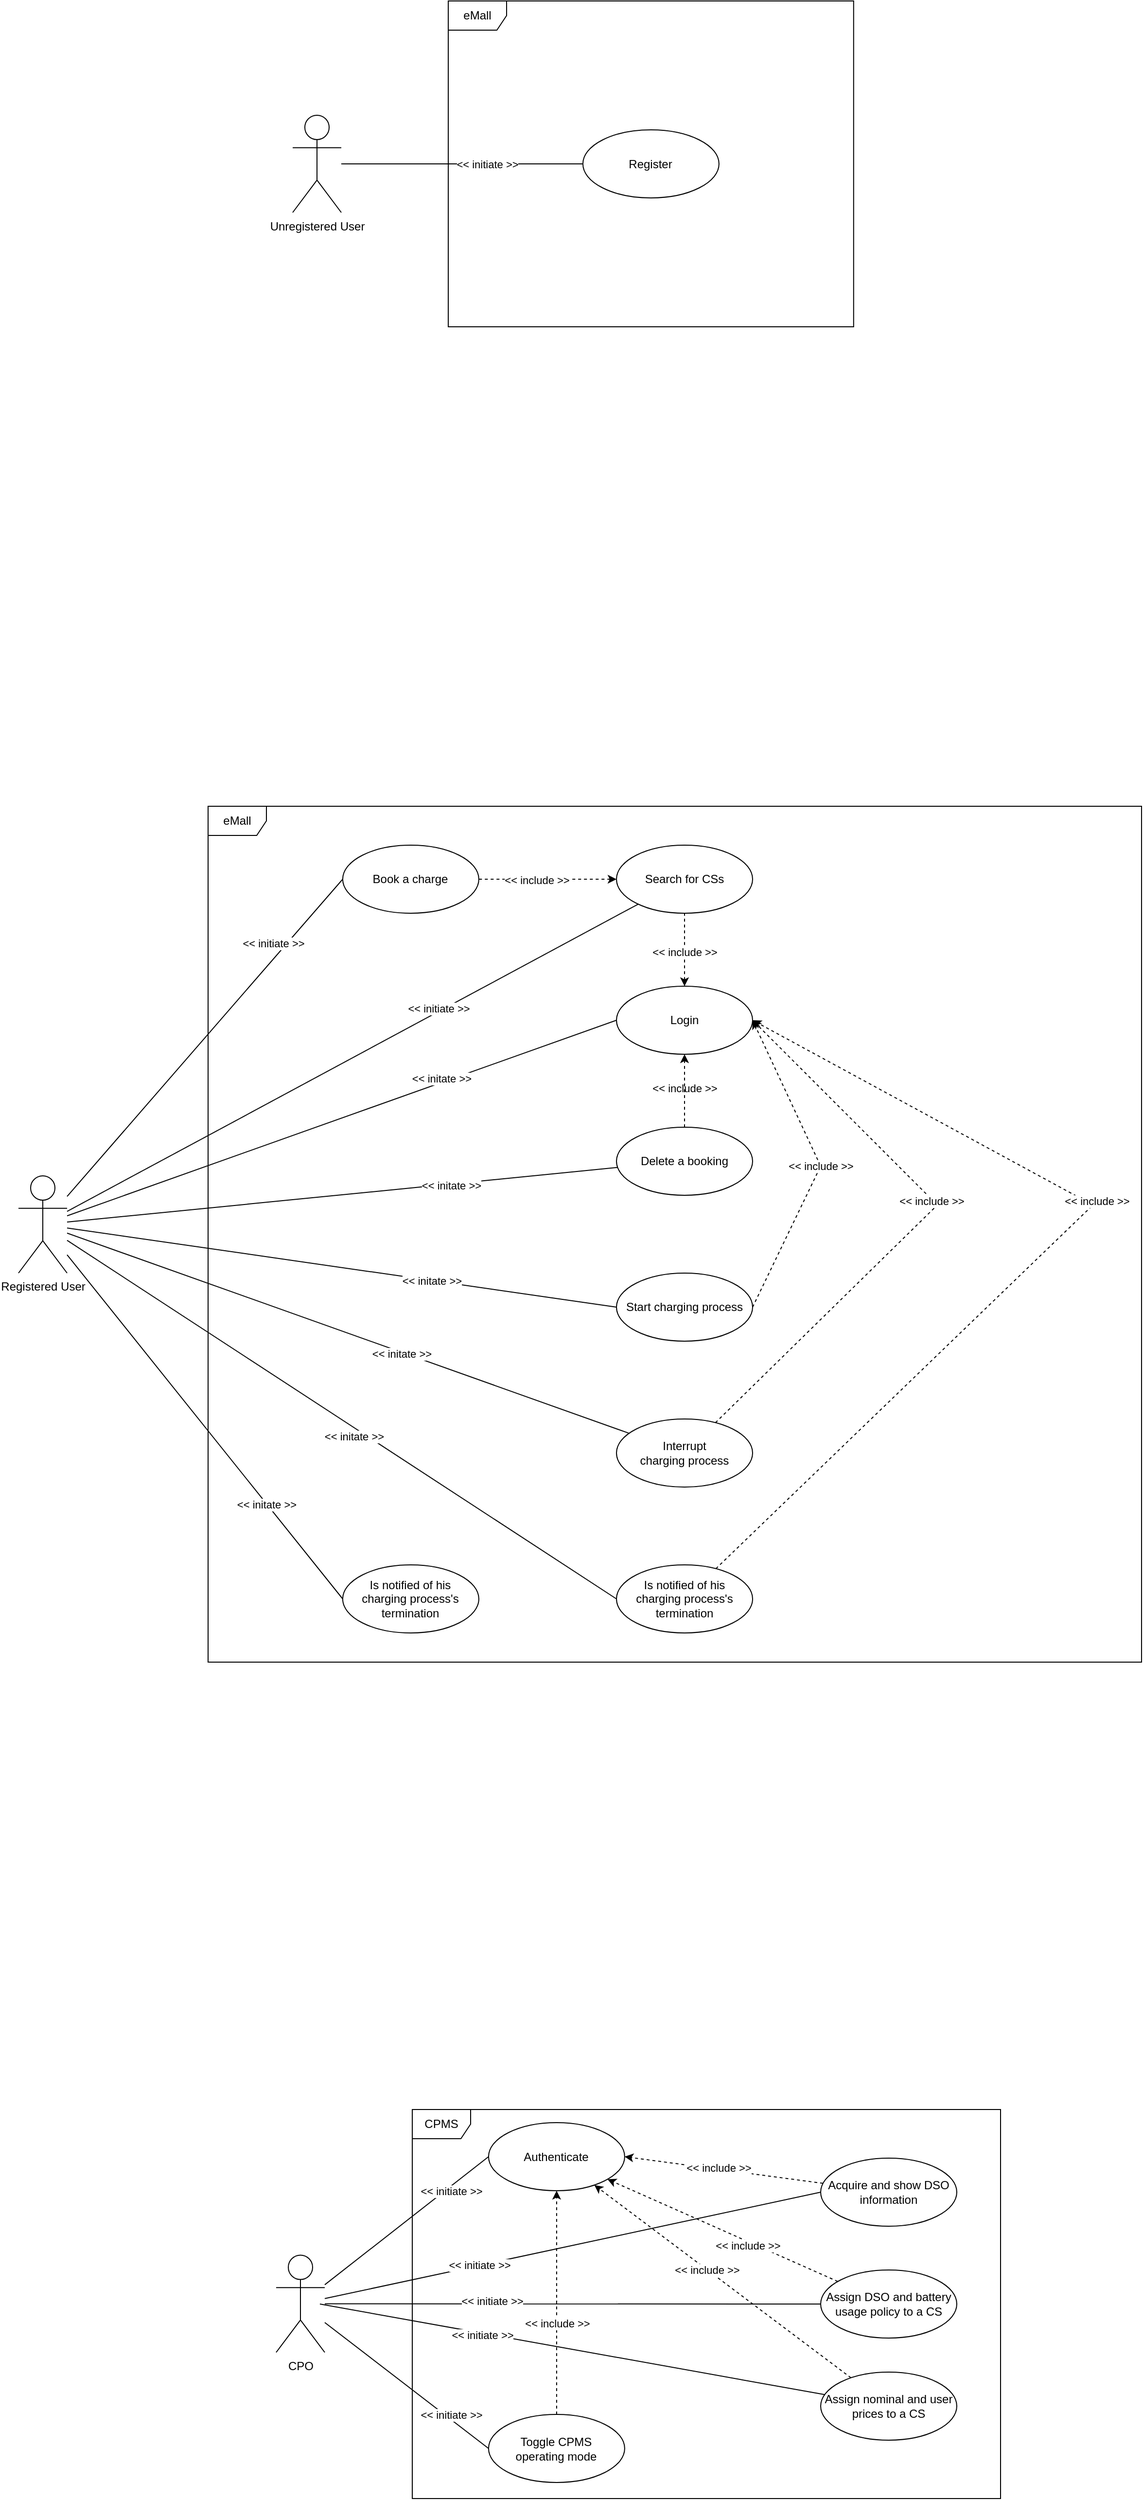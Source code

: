 <mxfile version="20.6.0" type="device"><diagram id="VmkJ4ec9ErnD-Jqvrn5z" name="Pagina-1"><mxGraphModel dx="1408" dy="700" grid="1" gridSize="10" guides="1" tooltips="1" connect="1" arrows="1" fold="1" page="1" pageScale="1" pageWidth="1200" pageHeight="1100" math="0" shadow="0"><root><mxCell id="0"/><mxCell id="1" parent="0"/><mxCell id="TpdDOl2EQPHDTydbIzFz-64" value="CPMS" style="shape=umlFrame;whiteSpace=wrap;html=1;" parent="1" vertex="1"><mxGeometry x="435" y="2550" width="605" height="400" as="geometry"/></mxCell><mxCell id="TpdDOl2EQPHDTydbIzFz-1" value="eMall" style="shape=umlFrame;whiteSpace=wrap;html=1;" parent="1" vertex="1"><mxGeometry x="472" y="382" width="416.89" height="335" as="geometry"/></mxCell><mxCell id="TpdDOl2EQPHDTydbIzFz-6" style="rounded=0;orthogonalLoop=1;jettySize=auto;html=1;endArrow=none;endFill=0;" parent="1" source="TpdDOl2EQPHDTydbIzFz-2" target="TpdDOl2EQPHDTydbIzFz-4" edge="1"><mxGeometry relative="1" as="geometry"/></mxCell><mxCell id="TpdDOl2EQPHDTydbIzFz-7" value="&amp;lt;&amp;lt; initiate &amp;gt;&amp;gt;" style="edgeLabel;html=1;align=center;verticalAlign=middle;resizable=0;points=[];" parent="TpdDOl2EQPHDTydbIzFz-6" vertex="1" connectable="0"><mxGeometry x="0.106" relative="1" as="geometry"><mxPoint x="12" as="offset"/></mxGeometry></mxCell><mxCell id="TpdDOl2EQPHDTydbIzFz-2" value="Unregistered User" style="shape=umlActor;verticalLabelPosition=bottom;verticalAlign=top;html=1;" parent="1" vertex="1"><mxGeometry x="312" y="499.5" width="50" height="100" as="geometry"/></mxCell><mxCell id="TpdDOl2EQPHDTydbIzFz-4" value="Register" style="ellipse;whiteSpace=wrap;html=1;" parent="1" vertex="1"><mxGeometry x="610.45" y="514.5" width="140" height="70" as="geometry"/></mxCell><mxCell id="TpdDOl2EQPHDTydbIzFz-8" value="eMall" style="shape=umlFrame;whiteSpace=wrap;html=1;" parent="1" vertex="1"><mxGeometry x="225" y="1210" width="960" height="880" as="geometry"/></mxCell><mxCell id="TpdDOl2EQPHDTydbIzFz-9" style="rounded=0;orthogonalLoop=1;jettySize=auto;html=1;endArrow=none;endFill=0;" parent="1" source="TpdDOl2EQPHDTydbIzFz-11" target="TpdDOl2EQPHDTydbIzFz-12" edge="1"><mxGeometry relative="1" as="geometry"/></mxCell><mxCell id="TpdDOl2EQPHDTydbIzFz-10" value="&amp;lt;&amp;lt; initiate &amp;gt;&amp;gt;" style="edgeLabel;html=1;align=center;verticalAlign=middle;resizable=0;points=[];" parent="TpdDOl2EQPHDTydbIzFz-9" vertex="1" connectable="0"><mxGeometry x="0.106" relative="1" as="geometry"><mxPoint x="57" y="-34" as="offset"/></mxGeometry></mxCell><mxCell id="TpdDOl2EQPHDTydbIzFz-23" style="edgeStyle=none;rounded=0;orthogonalLoop=1;jettySize=auto;html=1;entryX=0;entryY=0.5;entryDx=0;entryDy=0;endArrow=none;endFill=0;" parent="1" source="TpdDOl2EQPHDTydbIzFz-11" target="TpdDOl2EQPHDTydbIzFz-13" edge="1"><mxGeometry relative="1" as="geometry"/></mxCell><mxCell id="TpdDOl2EQPHDTydbIzFz-24" value="&amp;lt;&amp;lt; initiate &amp;gt;&amp;gt;" style="edgeLabel;html=1;align=center;verticalAlign=middle;resizable=0;points=[];" parent="TpdDOl2EQPHDTydbIzFz-23" vertex="1" connectable="0"><mxGeometry x="0.129" relative="1" as="geometry"><mxPoint x="52" y="-76" as="offset"/></mxGeometry></mxCell><mxCell id="TpdDOl2EQPHDTydbIzFz-26" style="edgeStyle=none;rounded=0;orthogonalLoop=1;jettySize=auto;html=1;entryX=0;entryY=0.5;entryDx=0;entryDy=0;startArrow=none;startFill=0;endArrow=none;endFill=0;" parent="1" source="TpdDOl2EQPHDTydbIzFz-11" target="TpdDOl2EQPHDTydbIzFz-25" edge="1"><mxGeometry relative="1" as="geometry"/></mxCell><mxCell id="TpdDOl2EQPHDTydbIzFz-35" style="edgeStyle=none;rounded=0;orthogonalLoop=1;jettySize=auto;html=1;entryX=0.019;entryY=0.589;entryDx=0;entryDy=0;entryPerimeter=0;startArrow=none;startFill=0;endArrow=none;endFill=0;" parent="1" source="TpdDOl2EQPHDTydbIzFz-11" target="TpdDOl2EQPHDTydbIzFz-34" edge="1"><mxGeometry relative="1" as="geometry"/></mxCell><mxCell id="TpdDOl2EQPHDTydbIzFz-40" style="edgeStyle=none;rounded=0;orthogonalLoop=1;jettySize=auto;html=1;entryX=0;entryY=0.5;entryDx=0;entryDy=0;startArrow=none;startFill=0;endArrow=none;endFill=0;" parent="1" source="TpdDOl2EQPHDTydbIzFz-11" target="TpdDOl2EQPHDTydbIzFz-39" edge="1"><mxGeometry relative="1" as="geometry"/></mxCell><mxCell id="TpdDOl2EQPHDTydbIzFz-51" style="edgeStyle=none;rounded=0;orthogonalLoop=1;jettySize=auto;html=1;entryX=0;entryY=0.5;entryDx=0;entryDy=0;startArrow=none;startFill=0;endArrow=none;endFill=0;" parent="1" source="TpdDOl2EQPHDTydbIzFz-11" target="TpdDOl2EQPHDTydbIzFz-50" edge="1"><mxGeometry relative="1" as="geometry"/></mxCell><mxCell id="TpdDOl2EQPHDTydbIzFz-57" style="edgeStyle=none;rounded=0;orthogonalLoop=1;jettySize=auto;html=1;entryX=0;entryY=0.5;entryDx=0;entryDy=0;startArrow=none;startFill=0;endArrow=none;endFill=0;" parent="1" source="TpdDOl2EQPHDTydbIzFz-11" target="TpdDOl2EQPHDTydbIzFz-56" edge="1"><mxGeometry relative="1" as="geometry"/></mxCell><mxCell id="TpdDOl2EQPHDTydbIzFz-11" value="Registered User" style="shape=umlActor;verticalLabelPosition=bottom;verticalAlign=top;html=1;" parent="1" vertex="1"><mxGeometry x="30" y="1590" width="50" height="100" as="geometry"/></mxCell><mxCell id="TpdDOl2EQPHDTydbIzFz-21" style="rounded=0;orthogonalLoop=1;jettySize=auto;html=1;endArrow=none;endFill=0;startArrow=classic;startFill=1;dashed=1;" parent="1" source="TpdDOl2EQPHDTydbIzFz-12" target="TpdDOl2EQPHDTydbIzFz-13" edge="1"><mxGeometry relative="1" as="geometry"/></mxCell><mxCell id="TpdDOl2EQPHDTydbIzFz-22" value="&amp;lt;&amp;lt; include &amp;gt;&amp;gt;" style="edgeLabel;html=1;align=center;verticalAlign=middle;resizable=0;points=[];" parent="TpdDOl2EQPHDTydbIzFz-21" vertex="1" connectable="0"><mxGeometry x="0.161" y="1" relative="1" as="geometry"><mxPoint as="offset"/></mxGeometry></mxCell><mxCell id="TpdDOl2EQPHDTydbIzFz-12" value="Search for CSs" style="ellipse;whiteSpace=wrap;html=1;" parent="1" vertex="1"><mxGeometry x="645" y="1250" width="140" height="70" as="geometry"/></mxCell><mxCell id="TpdDOl2EQPHDTydbIzFz-13" value="Book a charge" style="ellipse;whiteSpace=wrap;html=1;" parent="1" vertex="1"><mxGeometry x="363.45" y="1250" width="140" height="70" as="geometry"/></mxCell><mxCell id="TpdDOl2EQPHDTydbIzFz-28" style="edgeStyle=none;rounded=0;orthogonalLoop=1;jettySize=auto;html=1;dashed=1;startArrow=classic;startFill=1;endArrow=none;endFill=0;" parent="1" source="TpdDOl2EQPHDTydbIzFz-25" target="TpdDOl2EQPHDTydbIzFz-12" edge="1"><mxGeometry relative="1" as="geometry"/></mxCell><mxCell id="TpdDOl2EQPHDTydbIzFz-25" value="Login" style="ellipse;whiteSpace=wrap;html=1;" parent="1" vertex="1"><mxGeometry x="645" y="1395" width="140" height="70" as="geometry"/></mxCell><mxCell id="TpdDOl2EQPHDTydbIzFz-31" value="&amp;lt;&amp;lt; include &amp;gt;&amp;gt;" style="edgeLabel;html=1;align=center;verticalAlign=middle;resizable=0;points=[];" parent="1" vertex="1" connectable="0"><mxGeometry x="715" y="1500.003" as="geometry"/></mxCell><mxCell id="TpdDOl2EQPHDTydbIzFz-36" style="edgeStyle=none;rounded=0;orthogonalLoop=1;jettySize=auto;html=1;startArrow=none;startFill=0;endArrow=classic;endFill=1;dashed=1;" parent="1" source="TpdDOl2EQPHDTydbIzFz-34" target="TpdDOl2EQPHDTydbIzFz-25" edge="1"><mxGeometry relative="1" as="geometry"/></mxCell><mxCell id="TpdDOl2EQPHDTydbIzFz-34" value="Delete a booking" style="ellipse;whiteSpace=wrap;html=1;" parent="1" vertex="1"><mxGeometry x="645" y="1540" width="140" height="70" as="geometry"/></mxCell><mxCell id="TpdDOl2EQPHDTydbIzFz-37" value="&amp;lt;&amp;lt; include &amp;gt;&amp;gt;" style="edgeLabel;html=1;align=center;verticalAlign=middle;resizable=0;points=[];" parent="1" vertex="1" connectable="0"><mxGeometry x="715" y="1360.003" as="geometry"/></mxCell><mxCell id="TpdDOl2EQPHDTydbIzFz-38" value="&amp;lt;&amp;lt; initate &amp;gt;&amp;gt;" style="edgeLabel;html=1;align=center;verticalAlign=middle;resizable=0;points=[];" parent="1" vertex="1" connectable="0"><mxGeometry x="475.0" y="1600.002" as="geometry"/></mxCell><mxCell id="TpdDOl2EQPHDTydbIzFz-41" style="edgeStyle=none;rounded=0;orthogonalLoop=1;jettySize=auto;html=1;entryX=1;entryY=0.5;entryDx=0;entryDy=0;dashed=1;startArrow=none;startFill=0;endArrow=classic;endFill=1;exitX=1;exitY=0.5;exitDx=0;exitDy=0;" parent="1" source="TpdDOl2EQPHDTydbIzFz-39" target="TpdDOl2EQPHDTydbIzFz-25" edge="1"><mxGeometry relative="1" as="geometry"><Array as="points"><mxPoint x="855" y="1580"/></Array></mxGeometry></mxCell><mxCell id="TpdDOl2EQPHDTydbIzFz-39" value="Start charging process" style="ellipse;whiteSpace=wrap;html=1;" parent="1" vertex="1"><mxGeometry x="645" y="1690" width="140" height="70" as="geometry"/></mxCell><mxCell id="TpdDOl2EQPHDTydbIzFz-42" value="&amp;lt;&amp;lt; initate &amp;gt;&amp;gt;" style="edgeLabel;html=1;align=center;verticalAlign=middle;resizable=0;points=[];" parent="1" vertex="1" connectable="0"><mxGeometry x="465.0" y="1490.002" as="geometry"/></mxCell><mxCell id="TpdDOl2EQPHDTydbIzFz-44" value="&amp;lt;&amp;lt; include &amp;gt;&amp;gt;" style="edgeLabel;html=1;align=center;verticalAlign=middle;resizable=0;points=[];" parent="1" vertex="1" connectable="0"><mxGeometry x="855" y="1580.003" as="geometry"/></mxCell><mxCell id="TpdDOl2EQPHDTydbIzFz-46" style="edgeStyle=none;rounded=0;orthogonalLoop=1;jettySize=auto;html=1;startArrow=none;startFill=0;endArrow=none;endFill=0;" parent="1" source="TpdDOl2EQPHDTydbIzFz-45" target="TpdDOl2EQPHDTydbIzFz-11" edge="1"><mxGeometry relative="1" as="geometry"/></mxCell><mxCell id="TpdDOl2EQPHDTydbIzFz-48" style="edgeStyle=none;rounded=0;orthogonalLoop=1;jettySize=auto;html=1;entryX=1;entryY=0.5;entryDx=0;entryDy=0;startArrow=none;startFill=0;endArrow=classic;endFill=1;dashed=1;" parent="1" source="TpdDOl2EQPHDTydbIzFz-45" target="TpdDOl2EQPHDTydbIzFz-25" edge="1"><mxGeometry relative="1" as="geometry"><Array as="points"><mxPoint x="975" y="1620"/></Array></mxGeometry></mxCell><mxCell id="TpdDOl2EQPHDTydbIzFz-45" value="&lt;div&gt;Interrupt&lt;/div&gt;&lt;div&gt;charging process&lt;br&gt;&lt;/div&gt;" style="ellipse;whiteSpace=wrap;html=1;" parent="1" vertex="1"><mxGeometry x="645" y="1840" width="140" height="70" as="geometry"/></mxCell><mxCell id="TpdDOl2EQPHDTydbIzFz-47" value="&amp;lt;&amp;lt; initate &amp;gt;&amp;gt;" style="edgeLabel;html=1;align=center;verticalAlign=middle;resizable=0;points=[];" parent="1" vertex="1" connectable="0"><mxGeometry x="465.0" y="1650.002" as="geometry"><mxPoint x="-10" y="48" as="offset"/></mxGeometry></mxCell><mxCell id="TpdDOl2EQPHDTydbIzFz-49" value="&amp;lt;&amp;lt; include &amp;gt;&amp;gt;" style="edgeLabel;html=1;align=center;verticalAlign=middle;resizable=0;points=[];" parent="1" vertex="1" connectable="0"><mxGeometry x="865" y="1590.003" as="geometry"><mxPoint x="104" y="26" as="offset"/></mxGeometry></mxCell><mxCell id="TpdDOl2EQPHDTydbIzFz-53" style="edgeStyle=none;rounded=0;orthogonalLoop=1;jettySize=auto;html=1;entryX=1;entryY=0.5;entryDx=0;entryDy=0;startArrow=none;startFill=0;endArrow=classic;endFill=1;dashed=1;" parent="1" source="TpdDOl2EQPHDTydbIzFz-50" target="TpdDOl2EQPHDTydbIzFz-25" edge="1"><mxGeometry relative="1" as="geometry"><Array as="points"><mxPoint x="1135" y="1620"/></Array></mxGeometry></mxCell><mxCell id="TpdDOl2EQPHDTydbIzFz-50" value="&lt;div&gt;Is notified of his&lt;/div&gt;&lt;div&gt;charging process's&lt;/div&gt;&lt;div&gt;termination&lt;br&gt;&lt;/div&gt;" style="ellipse;whiteSpace=wrap;html=1;" parent="1" vertex="1"><mxGeometry x="645" y="1990" width="140" height="70" as="geometry"/></mxCell><mxCell id="TpdDOl2EQPHDTydbIzFz-54" value="&amp;lt;&amp;lt; include &amp;gt;&amp;gt;" style="edgeLabel;html=1;align=center;verticalAlign=middle;resizable=0;points=[];" parent="1" vertex="1" connectable="0"><mxGeometry x="1035" y="1590.003" as="geometry"><mxPoint x="104" y="26" as="offset"/></mxGeometry></mxCell><mxCell id="TpdDOl2EQPHDTydbIzFz-55" value="&amp;lt;&amp;lt; initate &amp;gt;&amp;gt;" style="edgeLabel;html=1;align=center;verticalAlign=middle;resizable=0;points=[];" parent="1" vertex="1" connectable="0"><mxGeometry x="433.45" y="1725.002" as="geometry"><mxPoint x="-10" y="48" as="offset"/></mxGeometry></mxCell><mxCell id="TpdDOl2EQPHDTydbIzFz-56" value="&lt;div&gt;Is notified of his&lt;/div&gt;&lt;div&gt;charging process's&lt;/div&gt;&lt;div&gt;termination&lt;br&gt;&lt;/div&gt;" style="ellipse;whiteSpace=wrap;html=1;" parent="1" vertex="1"><mxGeometry x="363.45" y="1990" width="140" height="70" as="geometry"/></mxCell><mxCell id="TpdDOl2EQPHDTydbIzFz-58" value="&amp;lt;&amp;lt; initate &amp;gt;&amp;gt;" style="edgeLabel;html=1;align=center;verticalAlign=middle;resizable=0;points=[];" parent="1" vertex="1" connectable="0"><mxGeometry x="385.0" y="1810.002" as="geometry"><mxPoint x="-10" y="48" as="offset"/></mxGeometry></mxCell><mxCell id="TpdDOl2EQPHDTydbIzFz-59" value="&amp;lt;&amp;lt; initate &amp;gt;&amp;gt;" style="edgeLabel;html=1;align=center;verticalAlign=middle;resizable=0;points=[];" parent="1" vertex="1" connectable="0"><mxGeometry x="295.0" y="1880.002" as="geometry"><mxPoint x="-10" y="48" as="offset"/></mxGeometry></mxCell><mxCell id="TpdDOl2EQPHDTydbIzFz-69" style="edgeStyle=none;rounded=0;orthogonalLoop=1;jettySize=auto;html=1;entryX=0;entryY=0.5;entryDx=0;entryDy=0;startArrow=none;startFill=0;endArrow=none;endFill=0;" parent="1" source="TpdDOl2EQPHDTydbIzFz-63" target="TpdDOl2EQPHDTydbIzFz-67" edge="1"><mxGeometry relative="1" as="geometry"/></mxCell><mxCell id="TpdDOl2EQPHDTydbIzFz-82" value="&amp;lt;&amp;lt; initiate &amp;gt;&amp;gt;" style="edgeLabel;html=1;align=center;verticalAlign=middle;resizable=0;points=[];" parent="TpdDOl2EQPHDTydbIzFz-69" vertex="1" connectable="0"><mxGeometry x="-0.158" y="-1" relative="1" as="geometry"><mxPoint x="58" y="-42" as="offset"/></mxGeometry></mxCell><mxCell id="TpdDOl2EQPHDTydbIzFz-71" style="edgeStyle=none;rounded=0;orthogonalLoop=1;jettySize=auto;html=1;entryX=0;entryY=0.5;entryDx=0;entryDy=0;startArrow=none;startFill=0;endArrow=none;endFill=0;" parent="1" source="TpdDOl2EQPHDTydbIzFz-63" target="TpdDOl2EQPHDTydbIzFz-70" edge="1"><mxGeometry relative="1" as="geometry"/></mxCell><mxCell id="TpdDOl2EQPHDTydbIzFz-76" style="edgeStyle=none;rounded=0;orthogonalLoop=1;jettySize=auto;html=1;entryX=0;entryY=0.5;entryDx=0;entryDy=0;startArrow=none;startFill=0;endArrow=none;endFill=0;" parent="1" source="TpdDOl2EQPHDTydbIzFz-63" target="TpdDOl2EQPHDTydbIzFz-75" edge="1"><mxGeometry relative="1" as="geometry"/></mxCell><mxCell id="TpdDOl2EQPHDTydbIzFz-79" style="edgeStyle=none;rounded=0;orthogonalLoop=1;jettySize=auto;html=1;entryX=0;entryY=0.5;entryDx=0;entryDy=0;startArrow=none;startFill=0;endArrow=none;endFill=0;" parent="1" source="TpdDOl2EQPHDTydbIzFz-63" target="TpdDOl2EQPHDTydbIzFz-78" edge="1"><mxGeometry relative="1" as="geometry"/></mxCell><mxCell id="TpdDOl2EQPHDTydbIzFz-63" value="CPO" style="shape=umlActor;verticalLabelPosition=bottom;verticalAlign=top;html=1;" parent="1" vertex="1"><mxGeometry x="295" y="2699.75" width="50" height="100" as="geometry"/></mxCell><mxCell id="TpdDOl2EQPHDTydbIzFz-67" value="Authenticate" style="ellipse;whiteSpace=wrap;html=1;" parent="1" vertex="1"><mxGeometry x="513.45" y="2563.5" width="140" height="70" as="geometry"/></mxCell><mxCell id="TpdDOl2EQPHDTydbIzFz-74" style="edgeStyle=none;rounded=0;orthogonalLoop=1;jettySize=auto;html=1;entryX=1;entryY=0.5;entryDx=0;entryDy=0;startArrow=none;startFill=0;endArrow=classic;endFill=1;dashed=1;" parent="1" source="TpdDOl2EQPHDTydbIzFz-70" target="TpdDOl2EQPHDTydbIzFz-67" edge="1"><mxGeometry relative="1" as="geometry"/></mxCell><mxCell id="TpdDOl2EQPHDTydbIzFz-70" value="&lt;div&gt;Acquire and show DSO&lt;/div&gt;&lt;div&gt;information&lt;/div&gt;" style="ellipse;whiteSpace=wrap;html=1;" parent="1" vertex="1"><mxGeometry x="855" y="2600" width="140" height="70" as="geometry"/></mxCell><mxCell id="TpdDOl2EQPHDTydbIzFz-77" style="edgeStyle=none;rounded=0;orthogonalLoop=1;jettySize=auto;html=1;startArrow=none;startFill=0;endArrow=classic;endFill=1;dashed=1;" parent="1" source="TpdDOl2EQPHDTydbIzFz-75" target="TpdDOl2EQPHDTydbIzFz-67" edge="1"><mxGeometry relative="1" as="geometry"/></mxCell><mxCell id="TpdDOl2EQPHDTydbIzFz-75" value="Assign DSO and battery usage policy to a CS" style="ellipse;whiteSpace=wrap;html=1;" parent="1" vertex="1"><mxGeometry x="855" y="2715" width="140" height="70" as="geometry"/></mxCell><mxCell id="TpdDOl2EQPHDTydbIzFz-81" style="edgeStyle=none;rounded=0;orthogonalLoop=1;jettySize=auto;html=1;startArrow=none;startFill=0;endArrow=classic;endFill=1;dashed=1;" parent="1" source="TpdDOl2EQPHDTydbIzFz-78" target="TpdDOl2EQPHDTydbIzFz-67" edge="1"><mxGeometry relative="1" as="geometry"/></mxCell><mxCell id="TpdDOl2EQPHDTydbIzFz-86" value="&amp;lt;&amp;lt; include &amp;gt;&amp;gt;" style="edgeLabel;html=1;align=center;verticalAlign=middle;resizable=0;points=[];" parent="TpdDOl2EQPHDTydbIzFz-81" vertex="1" connectable="0"><mxGeometry x="-0.139" relative="1" as="geometry"><mxPoint y="5" as="offset"/></mxGeometry></mxCell><mxCell id="TpdDOl2EQPHDTydbIzFz-78" value="&lt;div&gt;Toggle CPMS&lt;/div&gt;&lt;div&gt;operating mode&lt;/div&gt;" style="ellipse;whiteSpace=wrap;html=1;" parent="1" vertex="1"><mxGeometry x="513.45" y="2863.5" width="140" height="70" as="geometry"/></mxCell><mxCell id="TpdDOl2EQPHDTydbIzFz-83" value="&amp;lt;&amp;lt; initiate &amp;gt;&amp;gt;" style="edgeLabel;html=1;align=center;verticalAlign=middle;resizable=0;points=[];" parent="1" vertex="1" connectable="0"><mxGeometry x="503.447" y="2709.997" as="geometry"/></mxCell><mxCell id="TpdDOl2EQPHDTydbIzFz-84" value="&amp;lt;&amp;lt; initiate &amp;gt;&amp;gt;" style="edgeLabel;html=1;align=center;verticalAlign=middle;resizable=0;points=[];" parent="1" vertex="1" connectable="0"><mxGeometry x="513.447" y="2749.997" as="geometry"><mxPoint x="3" y="-3" as="offset"/></mxGeometry></mxCell><mxCell id="TpdDOl2EQPHDTydbIzFz-85" value="&amp;lt;&amp;lt; initiate &amp;gt;&amp;gt;" style="edgeLabel;html=1;align=center;verticalAlign=middle;resizable=0;points=[];" parent="1" vertex="1" connectable="0"><mxGeometry x="474.997" y="2863.497" as="geometry"/></mxCell><mxCell id="TpdDOl2EQPHDTydbIzFz-87" value="&amp;lt;&amp;lt; include &amp;gt;&amp;gt;" style="edgeLabel;html=1;align=center;verticalAlign=middle;resizable=0;points=[];" parent="1" vertex="1" connectable="0"><mxGeometry x="780.0" y="2690.004" as="geometry"/></mxCell><mxCell id="TpdDOl2EQPHDTydbIzFz-88" value="&amp;lt;&amp;lt; include &amp;gt;&amp;gt;" style="edgeLabel;html=1;align=center;verticalAlign=middle;resizable=0;points=[];" parent="1" vertex="1" connectable="0"><mxGeometry x="750.0" y="2610.004" as="geometry"/></mxCell><mxCell id="oOMxZkr_peEDhWIlimvz-1" value="Assign nominal and user prices to a CS" style="ellipse;whiteSpace=wrap;html=1;" vertex="1" parent="1"><mxGeometry x="855" y="2820" width="140" height="70" as="geometry"/></mxCell><mxCell id="oOMxZkr_peEDhWIlimvz-2" style="edgeStyle=none;rounded=0;orthogonalLoop=1;jettySize=auto;html=1;startArrow=none;startFill=0;endArrow=none;endFill=0;" edge="1" parent="1" target="oOMxZkr_peEDhWIlimvz-1"><mxGeometry relative="1" as="geometry"><mxPoint x="340" y="2750" as="sourcePoint"/><mxPoint x="523.45" y="2908.5" as="targetPoint"/></mxGeometry></mxCell><mxCell id="oOMxZkr_peEDhWIlimvz-3" value="&amp;lt;&amp;lt; initiate &amp;gt;&amp;gt;" style="edgeLabel;html=1;align=center;verticalAlign=middle;resizable=0;points=[];" vertex="1" connectable="0" parent="1"><mxGeometry x="503.447" y="2784.997" as="geometry"><mxPoint x="3" y="-3" as="offset"/></mxGeometry></mxCell><mxCell id="oOMxZkr_peEDhWIlimvz-4" style="edgeStyle=none;rounded=0;orthogonalLoop=1;jettySize=auto;html=1;startArrow=none;startFill=0;endArrow=classic;endFill=1;dashed=1;" edge="1" parent="1" source="oOMxZkr_peEDhWIlimvz-1" target="TpdDOl2EQPHDTydbIzFz-67"><mxGeometry relative="1" as="geometry"><mxPoint x="882.601" y="2736.792" as="sourcePoint"/><mxPoint x="645.853" y="2631.705" as="targetPoint"/></mxGeometry></mxCell><mxCell id="oOMxZkr_peEDhWIlimvz-6" value="&amp;lt;&amp;lt; include &amp;gt;&amp;gt;" style="edgeLabel;html=1;align=center;verticalAlign=middle;resizable=0;points=[];" vertex="1" connectable="0" parent="1"><mxGeometry x="737.5" y="2715.004" as="geometry"/></mxCell></root></mxGraphModel></diagram></mxfile>